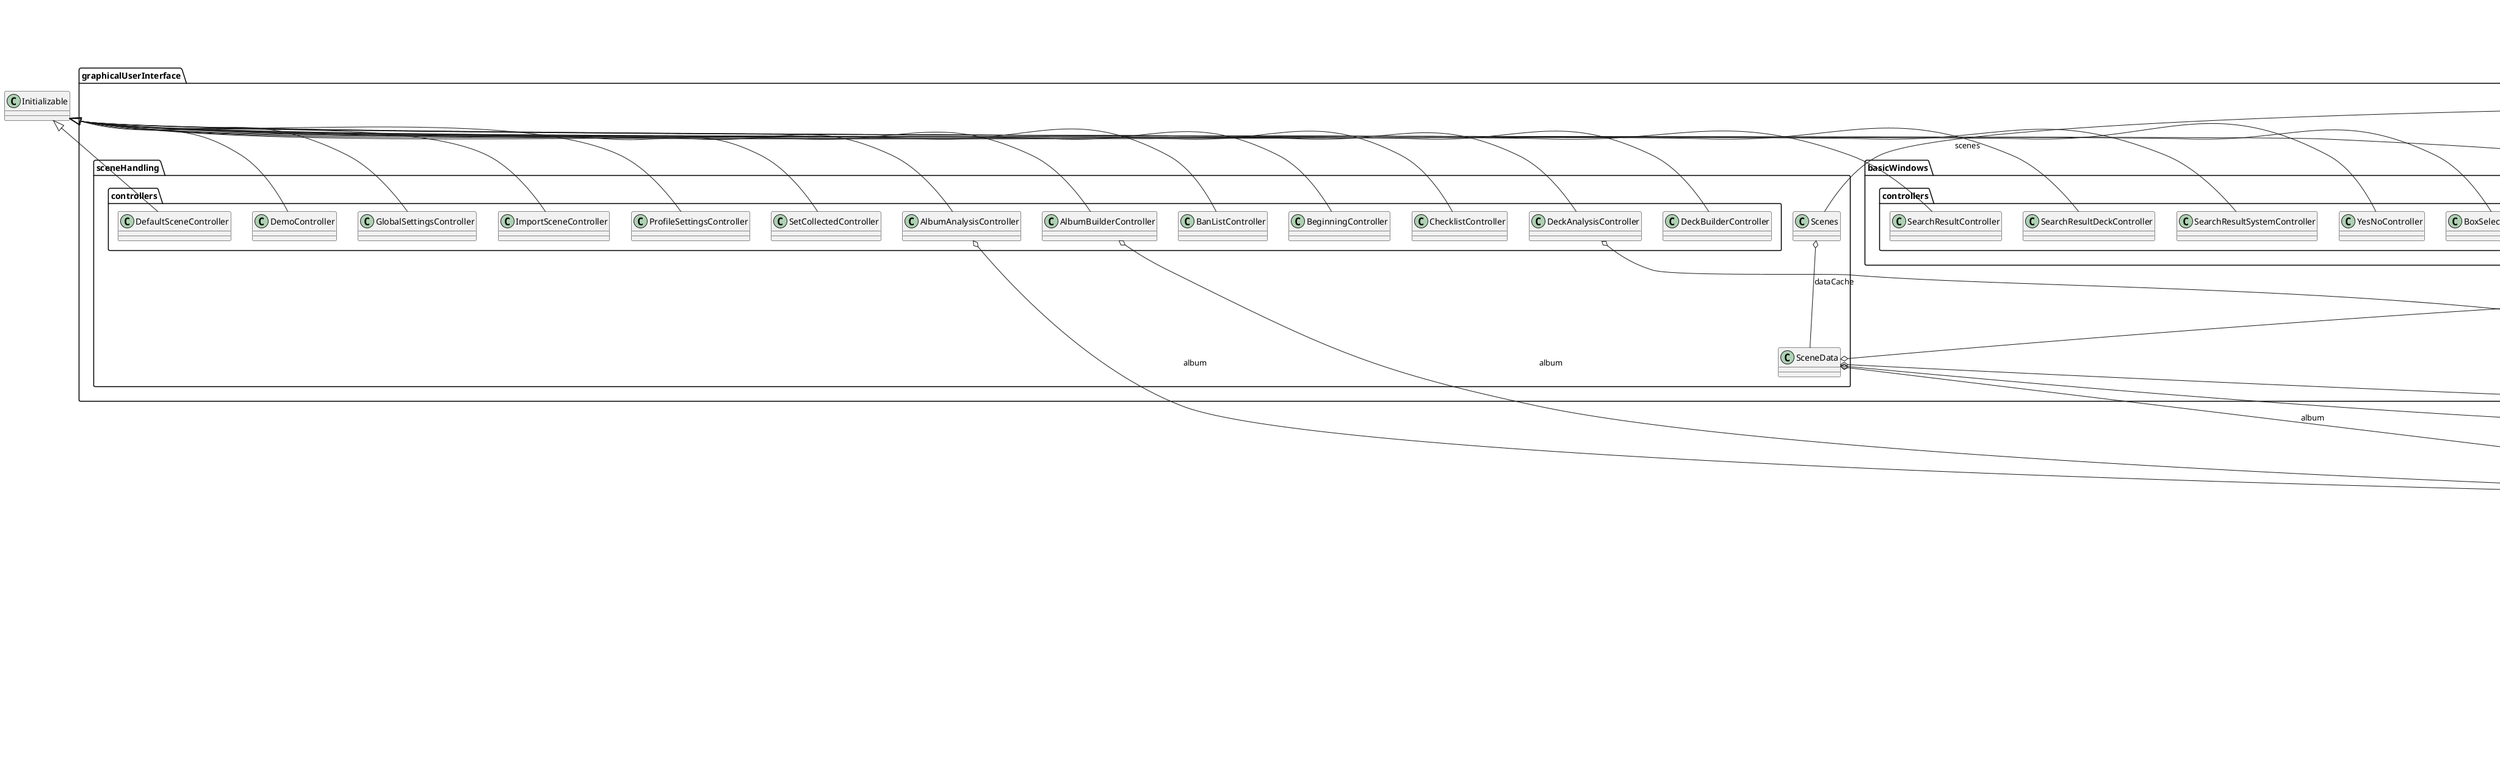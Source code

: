 @startuml

title __YGO-DECK-BUILDER's Class Diagram__\n

  package neuralNetwork.function.activation {
    interface ActivationFunction {
    }
  }
  

  package dataStructure {
    package dataStructure.containerHierarchy {
      class Album {
      }
    }
  }
  

  package graphicalUserInterface {
    package graphicalUserInterface.sceneHandling {
      package graphicalUserInterface.sceneHandling.controllers {
        class AlbumAnalysisController {
        }
      }
    }
  }
  

  package graphicalUserInterface {
    package graphicalUserInterface.sceneHandling {
      package graphicalUserInterface.sceneHandling.controllers {
        class AlbumBuilderController {
        }
      }
    }
  }
  

  package programFunctions {
    package programFunctions.appData {
      class AppData {
      }
    }
  }
  

  package dataStructure {
    package dataStructure.banList {
      class BanList {
      }
    }
  }
  

  package graphicalUserInterface {
    package graphicalUserInterface.sceneHandling {
      package graphicalUserInterface.sceneHandling.controllers {
        class BanListController {
        }
      }
    }
  }
  

  package graphicalUserInterface {
    package graphicalUserInterface.sceneHandling {
      package graphicalUserInterface.sceneHandling.controllers {
        class BeginningController {
        }
      }
    }
  }
  

  package graphicalUserInterface {
    package graphicalUserInterface.basicWindows {
      package graphicalUserInterface.basicWindows.controllers {
        class BoxSelectorController {
        }
      }
    }
  }
  

  package programFunctions {
    package programFunctions.appData {
      class Cache {
      }
    }
  }
  

  package dataStructure {
    package dataStructure.cardHierarchy {
      abstract class Card {
      }
    }
  }
  

  package graphicalUserInterface {
    package graphicalUserInterface.basicWindows {
      class CardViewer {
      }
    }
  }
  

  package programFunctions {
    package programFunctions.utilities {
      class Checklist {
      }
    }
  }
  

  package graphicalUserInterface {
    package graphicalUserInterface.sceneHandling {
      package graphicalUserInterface.sceneHandling.controllers {
        class ChecklistController {
        }
      }
    }
  }
  

  package neuralNetwork.mlp {
    class Connection {
    }
  }
  

  package dataStructure {
    package dataStructure.containerHierarchy {
      abstract class Container {
      }
    }
  }
  

  package programFunctions {
    package programFunctions.dataImporter {
      class DataImporter {
      }
    }
  }
  

  package neuralNetwork.mlp {
    class DataReader {
    }
  }
  

  package neuralNetwork.mlp {
    class DataWriter {
    }
  }
  

  package dataStructure {
    package dataStructure.containerHierarchy {
      class Deck {
      }
    }
  }
  

  package graphicalUserInterface {
    package graphicalUserInterface.sceneHandling {
      package graphicalUserInterface.sceneHandling.controllers {
        class DeckAnalysisController {
        }
      }
    }
  }
  

  package programFunctions {
    package programFunctions.builder {
      class DeckBuilder {
      }
    }
  }
  

  package graphicalUserInterface {
    package graphicalUserInterface.sceneHandling {
      package graphicalUserInterface.sceneHandling.controllers {
        class DeckBuilderController {
        }
      }
    }
  }
  

  package graphicalUserInterface {
    package graphicalUserInterface.sceneHandling {
      package graphicalUserInterface.sceneHandling.controllers {
        class DefaultSceneController {
        }
      }
    }
  }
  

  package graphicalUserInterface {
    package graphicalUserInterface.sceneHandling {
      package graphicalUserInterface.sceneHandling.controllers {
        class DemoController {
        }
      }
    }
  }
  

  package dataStructure {
    package dataStructure.cardHierarchy {
      class EffectMonster {
      }
    }
  }
  

  package programFunctions {
    package programFunctions.utilities {
      class FileCollector {
      }
    }
  }
  

  package programFunctions {
    package programFunctions.utilities {
      class FileHandler {
      }
    }
  }
  

  package programFunctions {
    package programFunctions.utilities {
      class Filters {
      }
    }
  }
  

  package dataStructure {
    package dataStructure.cardHierarchy {
      class FusionMonster {
      }
    }
  }
  

  package graphicalUserInterface {
    class GUI {
    }
  }
  

  package programFunctions {
    package programFunctions.utilities {
      class Generator {
      }
    }
  }
  

  package graphicalUserInterface {
    package graphicalUserInterface.sceneHandling {
      package graphicalUserInterface.sceneHandling.controllers {
        class GlobalSettingsController {
        }
      }
    }
  }
  

  package neuralNetwork.function.activation {
    class IdentityActivation {
    }
  }
  

  package programFunctions {
    package programFunctions.utilities {
      class ImportExport {
      }
    }
  }
  

  package graphicalUserInterface {
    package graphicalUserInterface.sceneHandling {
      package graphicalUserInterface.sceneHandling.controllers {
        class ImportSceneController {
        }
      }
    }
  }
  

  package neuralNetwork.function.input {
    interface InputSummingFunction {
    }
  }
  

  package dataStructure {
    package dataStructure.banList {
      class LimitedCard {
      }
    }
  }
  

  package dataStructure {
    package dataStructure.cardHierarchy {
      package dataStructure.cardHierarchy.enumerators {
        enum LinkDirection {
        }
      }
    }
  }
  

  package dataStructure {
    package dataStructure.cardHierarchy {
      class LinkMonster {
      }
    }
  }
  

  package dataStructure {
    package dataStructure.cardHierarchy {
      package dataStructure.cardHierarchy.enumerators {
        enum MonsterAttribute {
        }
      }
    }
  }
  

  package dataStructure {
    package dataStructure.cardHierarchy {
      class MonsterCard {
      }
    }
  }
  

  package dataStructure {
    package dataStructure.cardHierarchy {
      package dataStructure.cardHierarchy.enumerators {
        enum MonsterSubType {
        }
      }
    }
  }
  

  package dataStructure {
    package dataStructure.cardHierarchy {
      package dataStructure.cardHierarchy.enumerators {
        enum MonsterType {
        }
      }
    }
  }
  

  package neuralNetwork.mlp {
    class NeuralNetwork {
    }
  }
  

  package neuralNetwork.mlp {
    class Neuron {
    }
  }
  

  package programFunctions {
    package programFunctions.utilities {
      class OnlinePricing {
      }
    }
  }
  

  package programFunctions {
    package programFunctions.utilities {
      class Outputters {
      }
    }
  }
  

  package programFunctions {
    package programFunctions.utilities {
      class PasswordAuthenticator {
      }
    }
  }
  

  package graphicalUserInterface {
    package graphicalUserInterface.basicWindows {
      package graphicalUserInterface.basicWindows.controllers {
        class PasswordController {
        }
      }
    }
  }
  

  package dataStructure {
    package dataStructure.cardHierarchy {
      class PendulumMonster {
      }
    }
  }
  

  package neuralNetwork.mlp {
    interface Processor {
    }
  }
  

  package dataStructure {
    class ProfileSettings {
    }
  }
  

  package graphicalUserInterface {
    package graphicalUserInterface.sceneHandling {
      package graphicalUserInterface.sceneHandling.controllers {
        class ProfileSettingsController {
        }
      }
    }
  }
  

  package programFunctions {
    class ProgramFunctions {
    }
  }
  

  package programFunctions {
    package programFunctions.dataImporter {
      class PythonInterfacer {
      }
    }
  }
  

  package neuralNetwork.mlp {
    class Randomizer {
    }
  }
  

  package dataStructure {
    package dataStructure.cardHierarchy {
      class RitualMonster {
      }
    }
  }
  

  package graphicalUserInterface {
    package graphicalUserInterface.sceneHandling {
      class SceneData {
      }
    }
  }
  

  package graphicalUserInterface {
    package graphicalUserInterface.sceneHandling {
      class Scenes {
      }
    }
  }
  

  package programFunctions {
    package programFunctions.searching {
      class SearchResult {
      }
    }
  }
  

  package graphicalUserInterface {
    package graphicalUserInterface.basicWindows {
      package graphicalUserInterface.basicWindows.controllers {
        class SearchResultController {
        }
      }
    }
  }
  

  package graphicalUserInterface {
    package graphicalUserInterface.basicWindows {
      package graphicalUserInterface.basicWindows.controllers {
        class SearchResultDeckController {
        }
      }
    }
  }
  

  package graphicalUserInterface {
    package graphicalUserInterface.basicWindows {
      package graphicalUserInterface.basicWindows.controllers {
        class SearchResultSystemController {
        }
      }
    }
  }
  

  package programFunctions {
    package programFunctions.searching {
      class Searcher {
      }
    }
  }
  

  package dataStructure {
    package dataStructure.containerHierarchy {
      class Series {
      }
    }
  }
  

  package graphicalUserInterface {
    package graphicalUserInterface.sceneHandling {
      package graphicalUserInterface.sceneHandling.controllers {
        class SetCollectedController {
        }
      }
    }
  }
  

  package programFunctions {
    package programFunctions.appData {
      class Settings {
      }
    }
  }
  

  package neuralNetwork.function.activation {
    class SigmoidActivation {
    }
  }
  

  package programFunctions {
    package programFunctions.utilities {
      class Sorters {
      }
    }
  }
  

  package dataStructure {
    package dataStructure.cardHierarchy {
      class SpellCard {
      }
    }
  }
  

  package dataStructure {
    package dataStructure.cardHierarchy {
      package dataStructure.cardHierarchy.enumerators {
        enum SpellType {
        }
      }
    }
  }
  

  package dataStructure {
    package dataStructure.cardHierarchy {
      class SynchroMonster {
      }
    }
  }
  

  package dataStructure {
    package dataStructure.cardHierarchy {
      class TrapCard {
      }
    }
  }
  

  package dataStructure {
    package dataStructure.cardHierarchy {
      package dataStructure.cardHierarchy.enumerators {
        enum TrapType {
        }
      }
    }
  }
  

  package dataStructure {
    class UserProfile {
    }
  }
  

  package programFunctions {
    package programFunctions.utilities {
      class Utils {
      }
    }
  }
  

  package neuralNetwork.function.input {
    class WeightedSum {
    }
  }
  

  package graphicalUserInterface {
    package graphicalUserInterface.basicWindows {
      class Windows {
      }
    }
  }
  

  package dataStructure {
    package dataStructure.cardHierarchy {
      class XYZMonster {
      }
    }
  }
  

  package graphicalUserInterface {
    package graphicalUserInterface.basicWindows {
      package graphicalUserInterface.basicWindows.controllers {
        class YesNoController {
        }
      }
    }
  }
  

  Album -up-|> Container
  AlbumAnalysisController -up-|> Initializable
  AlbumAnalysisController o-- Album : album
  AlbumBuilderController -up-|> Initializable
  AlbumBuilderController o-- Album : album
  AppData o-- GUI : userInterface
  AppData o-- UserProfile : currentProfile
  AppData o-- Cache : cache
  AppData o-- Settings : globalSettings
  BanList -up-|> Serializable
  BanListController -up-|> Initializable
  BeginningController -up-|> Initializable
  BoxSelectorController -up-|> Initializable
  Card -up-|> Serializable
  Card -up-|> Cloneable
  ChecklistController -up-|> Initializable
  Connection o-- Processor : fromNeuron
  Connection o-- Processor : toNeuron
  Container -up-|> Serializable
  Container -up-|> Cloneable
  DataImporter o-- MonsterType : type
  DataImporter o-- MonsterAttribute : attribute
  DataImporter o-- SpellType : spellType
  DataImporter o-- TrapType : trapType
  Deck -up-|> Container
  DeckAnalysisController -up-|> Initializable
  DeckAnalysisController o-- Deck : deck
  DeckBuilder o-- Deck : tmpDeck
  DeckBuilder o-- Cache : cpyCache
  DeckBuilderController -up-|> Initializable
  DefaultSceneController -up-|> Initializable
  DemoController -up-|> Initializable
  EffectMonster -up-|> MonsterCard
  FusionMonster -up-|> EffectMonster
  GUI o-- Windows : basicWindows
  GUI o-- CardViewer : cardViewer
  GUI o-- Scenes : scenes
  GlobalSettingsController -up-|> Initializable
  IdentityActivation -up-|> ActivationFunction
  ImportSceneController -up-|> Initializable
  LimitedCard -up-|> Serializable
  LinkMonster -up-|> Card
  LinkMonster o-- MonsterAttribute : attribute
  LinkMonster o-- MonsterType : type
  MonsterCard -up-|> Card
  MonsterCard o-- MonsterAttribute : attribute
  MonsterCard o-- MonsterType : type
  NeuralNetwork o-- Processor : bias
  Neuron -up-|> Processor
  Neuron o-- Connection : biasConnection
  Neuron o-- ActivationFunction : activationFunction
  PasswordController -up-|> Initializable
  PendulumMonster -up-|> EffectMonster
  ProfileSettings -up-|> Serializable
  ProfileSettingsController -up-|> Initializable
  ProgramFunctions -up-|> Application
  RitualMonster -up-|> EffectMonster
  SceneData o-- Deck : deck
  SceneData o-- ProfileSettings : tmpProfSettings
  SceneData o-- DeckBuilder : cardSuggestor
  SceneData o-- Album : album
  Scenes o-- SceneData : dataCache
  SearchResultController -up-|> Initializable
  SearchResultDeckController -up-|> Initializable
  SearchResultSystemController -up-|> Initializable
  Series -up-|> Container
  SetCollectedController -up-|> Initializable
  Settings -up-|> Serializable
  SigmoidActivation -up-|> ActivationFunction
  SpellCard -up-|> Card
  SpellCard o-- SpellType : spellType
  SynchroMonster -up-|> EffectMonster
  TrapCard -up-|> Card
  TrapCard o-- TrapType : trapType
  UserProfile -up-|> Serializable
  UserProfile o-- ProfileSettings : profileSettings
  Utils o-- Sorters : sorter
  Utils o-- Filters : filter
  Utils o-- Outputters : outputter
  Utils o-- FileCollector : fileCollector
  Utils o-- FileHandler : fileHandler
  Utils o-- PasswordAuthenticator : authenticator
  Utils o-- ImportExport : importExport
  Utils o-- Checklist : checker
  Utils o-- OnlinePricing : pricing
  Utils o-- Generator : generator
  WeightedSum -up-|> InputSummingFunction
  Windows o-- Card : card
  XYZMonster -up-|> EffectMonster
  YesNoController -up-|> Initializable


right footer


PlantUML diagram generated by SketchIt! (https://bitbucket.org/pmesmeur/sketch.it)
For more information about this tool, please contact philippe.mesmeur@gmail.com
endfooter

@enduml
